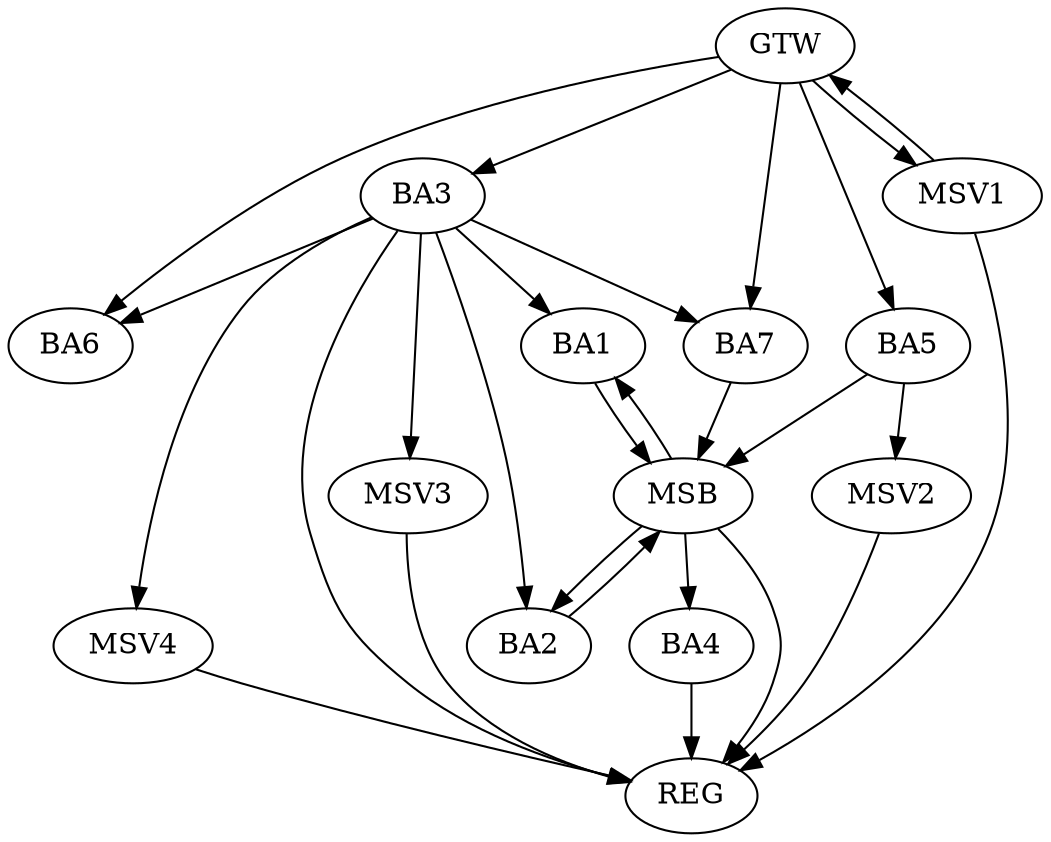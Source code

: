 strict digraph G {
  BA1 [ label="BA1" ];
  BA2 [ label="BA2" ];
  BA3 [ label="BA3" ];
  BA4 [ label="BA4" ];
  BA5 [ label="BA5" ];
  BA6 [ label="BA6" ];
  BA7 [ label="BA7" ];
  GTW [ label="GTW" ];
  REG [ label="REG" ];
  MSB [ label="MSB" ];
  MSV1 [ label="MSV1" ];
  MSV2 [ label="MSV2" ];
  MSV3 [ label="MSV3" ];
  MSV4 [ label="MSV4" ];
  BA3 -> BA1;
  GTW -> BA3;
  GTW -> BA5;
  GTW -> BA6;
  GTW -> BA7;
  BA3 -> REG;
  BA4 -> REG;
  BA1 -> MSB;
  MSB -> BA2;
  MSB -> REG;
  BA2 -> MSB;
  MSB -> BA1;
  BA5 -> MSB;
  MSB -> BA4;
  BA7 -> MSB;
  BA3 -> BA7;
  BA3 -> BA6;
  BA3 -> BA2;
  MSV1 -> GTW;
  GTW -> MSV1;
  MSV1 -> REG;
  BA5 -> MSV2;
  MSV2 -> REG;
  BA3 -> MSV3;
  MSV3 -> REG;
  BA3 -> MSV4;
  MSV4 -> REG;
}
